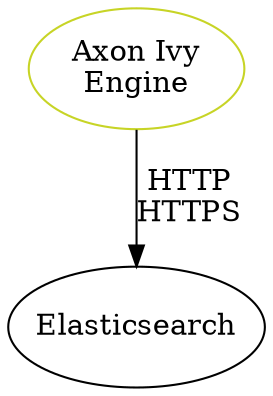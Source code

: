 
digraph overview {
  engine [label="Axon Ivy\nEngine", pos="0,2.5!", height="0.8", width="1.3", color="#C7D426", fontcolor="black"];
  elasticsearch [ label="Elasticsearch", pos="6,2.5!" width="1.3" height="0.8"]
  
  engine -> elasticsearch [ label="HTTP\nHTTPS" ];
}
